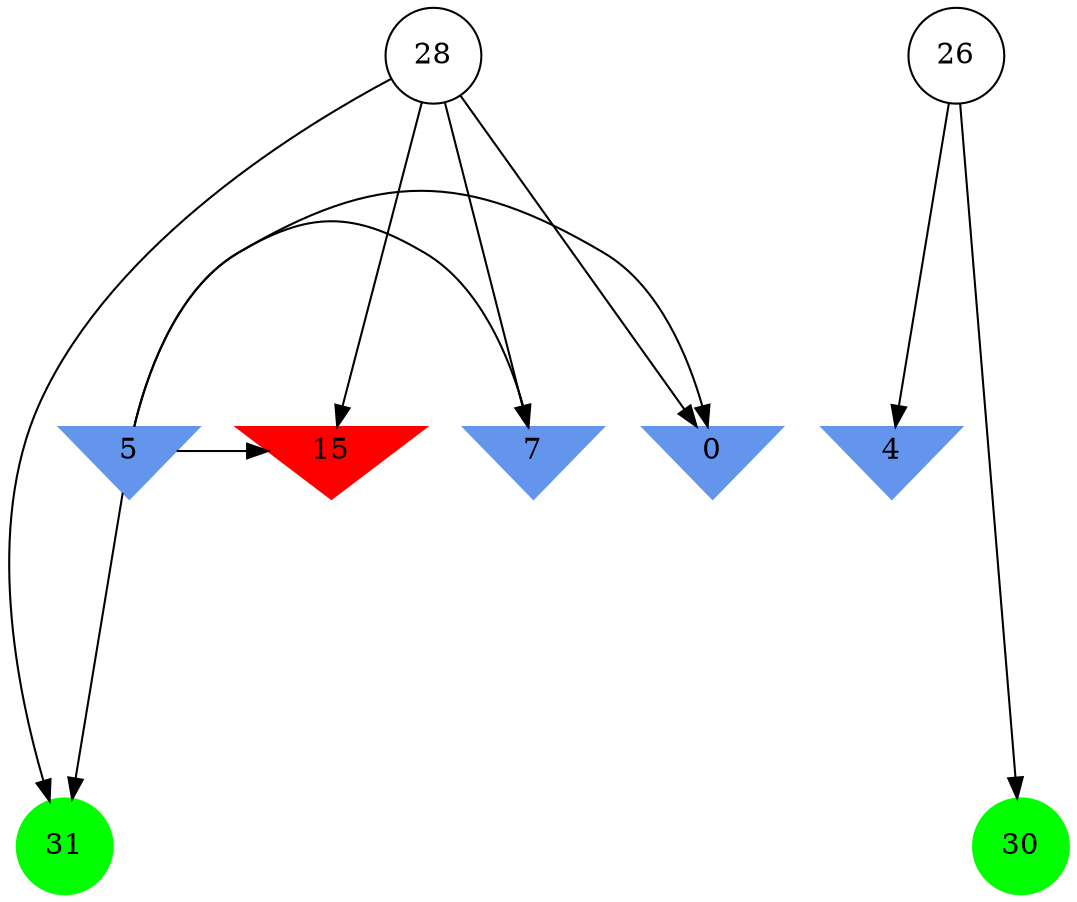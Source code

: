 digraph brain {
	ranksep=2.0;
	0 [shape=invtriangle,style=filled,color=cornflowerblue];
	4 [shape=invtriangle,style=filled,color=cornflowerblue];
	5 [shape=invtriangle,style=filled,color=cornflowerblue];
	7 [shape=invtriangle,style=filled,color=cornflowerblue];
	15 [shape=invtriangle,style=filled,color=red];
	26 [shape=circle,color=black];
	28 [shape=circle,color=black];
	30 [shape=circle,style=filled,color=green];
	31 [shape=circle,style=filled,color=green];
	5	->	0;
	5	->	15;
	5	->	7;
	5	->	31;
	28	->	0;
	28	->	15;
	28	->	7;
	28	->	31;
	26	->	30;
	26	->	4;
	{ rank=same; 0; 4; 5; 7; 15; }
	{ rank=same; 26; 28; }
	{ rank=same; 30; 31; }
}
